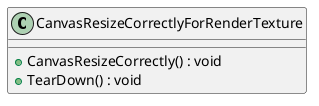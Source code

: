 @startuml
class CanvasResizeCorrectlyForRenderTexture {
    + CanvasResizeCorrectly() : void
    + TearDown() : void
}
@enduml
